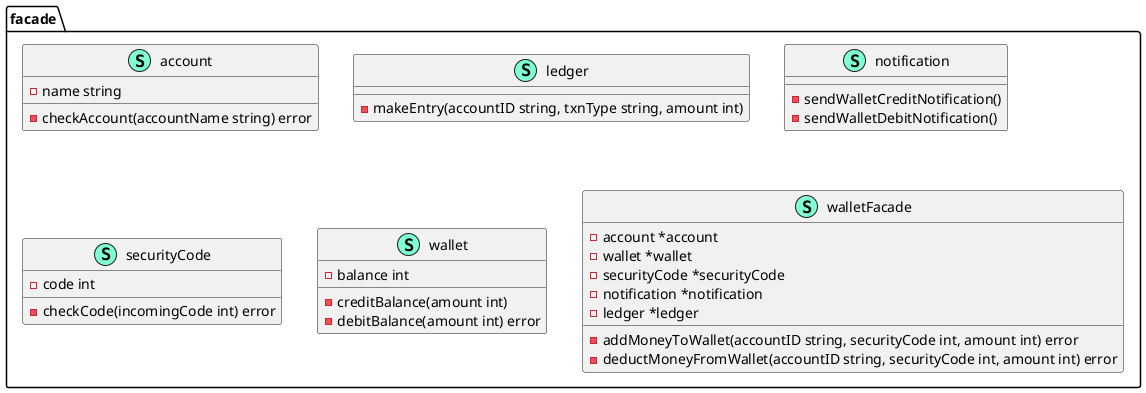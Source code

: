 @startuml
namespace facade {
    class account << (S,Aquamarine) >> {
        - name string

        - checkAccount(accountName string) error

    }
    class ledger << (S,Aquamarine) >> {
        - makeEntry(accountID string, txnType string, amount int) 

    }
    class notification << (S,Aquamarine) >> {
        - sendWalletCreditNotification() 
        - sendWalletDebitNotification() 

    }
    class securityCode << (S,Aquamarine) >> {
        - code int

        - checkCode(incomingCode int) error

    }
    class wallet << (S,Aquamarine) >> {
        - balance int

        - creditBalance(amount int) 
        - debitBalance(amount int) error

    }
    class walletFacade << (S,Aquamarine) >> {
        - account *account
        - wallet *wallet
        - securityCode *securityCode
        - notification *notification
        - ledger *ledger

        - addMoneyToWallet(accountID string, securityCode int, amount int) error
        - deductMoneyFromWallet(accountID string, securityCode int, amount int) error

    }
}


@enduml
